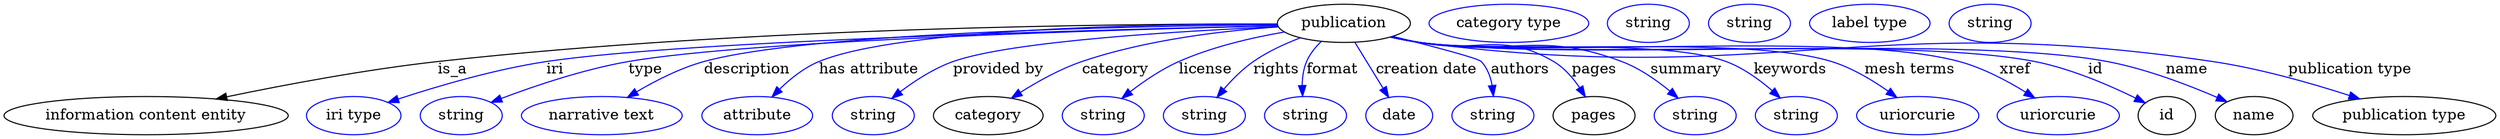 digraph {
	graph [bb="0,0,2336,123"];
	node [label="\N"];
	publication	[height=0.5,
		label=publication,
		pos="1256.2,105",
		width=1.7332];
	"information content entity"	[height=0.5,
		pos="133.24,18",
		width=3.7011];
	publication -> "information content entity"	[label=is_a,
		lp="426.24,61.5",
		pos="e,199.95,33.59 1193.8,104.31 1053.6,104.36 703.25,100.96 412.24,69 343.25,61.424 265.6,47.02 209.77,35.611"];
	iri	[color=blue,
		height=0.5,
		label="iri type",
		pos="328.24,18",
		width=1.2277];
	publication -> iri	[color=blue,
		label=iri,
		lp="517.24,61.5",
		pos="e,360.43,30.404 1194.2,102.75 1039.7,99.369 640.65,88.931 509.24,69 460.63,61.627 406.47,45.587 370.17,33.651",
		style=solid];
	type	[color=blue,
		height=0.5,
		label=string,
		pos="429.24,18",
		width=1.0652];
	publication -> type	[color=blue,
		label=type,
		lp="601.24,61.5",
		pos="e,457.12,30.487 1194.2,102.7 1051.1,99.388 701.13,89.41 585.24,69 543.66,61.678 497.85,46.037 466.7,34.186",
		style=solid];
	description	[color=blue,
		height=0.5,
		label="narrative text",
		pos="561.24,18",
		width=2.0943];
	publication -> description	[color=blue,
		label=description,
		lp="696.74,61.5",
		pos="e,585.03,35.206 1193.9,103.7 1061.4,102.51 755.95,96.743 656.24,69 634.22,62.874 611.5,51.144 593.8,40.585",
		style=solid];
	"has attribute"	[color=blue,
		height=0.5,
		label=attribute,
		pos="706.24,18",
		width=1.4443];
	publication -> "has attribute"	[color=blue,
		label="has attribute",
		lp="810.24,61.5",
		pos="e,719.82,35.631 1193.5,104.48 1078.6,104.55 839.25,100.73 763.24,69 749.49,63.262 736.76,52.827 726.83,42.969",
		style=solid];
	"provided by"	[color=blue,
		height=0.5,
		label=string,
		pos="814.24,18",
		width=1.0652];
	publication -> "provided by"	[color=blue,
		label="provided by",
		lp="931.74,61.5",
		pos="e,831.66,34.284 1194.6,101.76 1105.1,97.89 943.89,88.428 889.24,69 871.29,62.619 853.45,51.001 839.68,40.569",
		style=solid];
	category	[height=0.5,
		pos="922.24,18",
		width=1.4263];
	publication -> category	[color=blue,
		label=category,
		lp="1041.7,61.5",
		pos="e,943.92,34.406 1194.9,101.64 1144.2,98.189 1071,89.733 1010.2,69 989.89,62.054 968.9,50.327 952.52,39.976",
		style=solid];
	license	[color=blue,
		height=0.5,
		label=string,
		pos="1030.2,18",
		width=1.0652];
	publication -> license	[color=blue,
		label=license,
		lp="1126.2,61.5",
		pos="e,1047.7,34.279 1200.4,96.814 1170.1,91.596 1132.6,82.937 1101.2,69 1085,61.774 1068.6,50.571 1055.7,40.599",
		style=solid];
	rights	[color=blue,
		height=0.5,
		label=string,
		pos="1125.2,18",
		width=1.0652];
	publication -> rights	[color=blue,
		label=rights,
		lp="1192.7,61.5",
		pos="e,1137,35.143 1215.5,91.348 1200.8,85.757 1184.6,78.31 1171.2,69 1161,61.873 1151.4,52.112 1143.6,43.105",
		style=solid];
	format	[color=blue,
		height=0.5,
		label=string,
		pos="1220.2,18",
		width=1.0652];
	publication -> format	[color=blue,
		label=format,
		lp="1245.7,61.5",
		pos="e,1217.5,36.332 1235,87.911 1229.5,82.554 1224.3,76.115 1221.2,69 1218.3,62.051 1217.2,54.05 1217.1,46.515",
		style=solid];
	"creation date"	[color=blue,
		height=0.5,
		label=date,
		pos="1308.2,18",
		width=0.86659];
	publication -> "creation date"	[color=blue,
		label="creation date",
		lp="1333.7,61.5",
		pos="e,1298.3,35.182 1266.5,87.207 1274.1,74.824 1284.5,57.778 1293.1,43.824",
		style=solid];
	authors	[color=blue,
		height=0.5,
		label=string,
		pos="1396.2,18",
		width=1.0652];
	publication -> authors	[color=blue,
		label=authors,
		lp="1421.7,61.5",
		pos="e,1396.7,36.368 1302,92.766 1337.9,83.778 1382.2,72.171 1385.2,69 1391,62.937 1394,54.564 1395.5,46.403",
		style=solid];
	pages	[height=0.5,
		pos="1491.2,18",
		width=1.0652];
	publication -> pages	[color=blue,
		label=pages,
		lp="1491.7,61.5",
		pos="e,1483,35.73 1301.6,92.485 1310.1,90.514 1318.9,88.591 1327.2,87 1382.8,76.402 1404.5,97.666 1453.2,69 1463.2,63.138 1471.4,53.547 \
1477.7,44.325",
		style=solid];
	summary	[color=blue,
		height=0.5,
		label=string,
		pos="1586.2,18",
		width=1.0652];
	publication -> summary	[color=blue,
		label=summary,
		lp="1577.7,61.5",
		pos="e,1570.2,34.538 1300.7,92.335 1309.5,90.33 1318.6,88.434 1327.2,87 1410.9,73.09 1437.9,98.941 1517.2,69 1533.8,62.746 1550,51.4 \
1562.5,41.096",
		style=solid];
	keywords	[color=blue,
		height=0.5,
		label=string,
		pos="1681.2,18",
		width=1.0652];
	publication -> keywords	[color=blue,
		label=keywords,
		lp="1675.7,61.5",
		pos="e,1666.1,34.716 1300.3,92.2 1309.2,90.181 1318.5,88.315 1327.2,87 1390.7,77.499 1555.1,91.312 1615.2,69 1631.2,63.067 1646.6,51.896 \
1658.4,41.616",
		style=solid];
	"mesh terms"	[color=blue,
		height=0.5,
		label=uriorcurie,
		pos="1795.2,18",
		width=1.5887];
	publication -> "mesh terms"	[color=blue,
		label="mesh terms",
		lp="1787.7,61.5",
		pos="e,1775.7,35.058 1300.3,92.089 1309.2,90.08 1318.5,88.245 1327.2,87 1412.5,74.923 1632,94.422 1714.2,69 1733.4,63.085 1752.6,51.562 \
1767.4,41.068",
		style=solid];
	xref	[color=blue,
		height=0.5,
		label=uriorcurie,
		pos="1927.2,18",
		width=1.5887];
	publication -> xref	[color=blue,
		label=xref,
		lp="1886.7,61.5",
		pos="e,1905.2,34.645 1299.9,92.099 1308.9,90.061 1318.3,88.213 1327.2,87 1438.9,71.799 1725.4,98.461 1834.2,69 1856.4,63.003 1879.1,50.916 \
1896.6,40.128",
		style=solid];
	id	[height=0.5,
		pos="2029.2,18",
		width=0.75];
	publication -> id	[color=blue,
		label=id,
		lp="1962.2,61.5",
		pos="e,2008.9,29.985 1299.9,92.068 1308.9,90.033 1318.3,88.194 1327.2,87 1454.6,69.95 1779.2,93.894 1905.2,69 1939,62.331 1975.3,46.607 \
1999.8,34.559",
		style=solid];
	name	[height=0.5,
		pos="2110.2,18",
		width=1.011];
	publication -> name	[color=blue,
		label=name,
		lp="2047.2,61.5",
		pos="e,2084.7,31.203 1299.9,92.045 1308.9,90.012 1318.3,88.179 1327.2,87 1469.6,68.179 1832.1,95.576 1973.2,69 2009.1,62.24 2048.1,47.217 \
2075.2,35.393",
		style=solid];
	"publication type"	[height=0.5,
		pos="2250.2,18",
		width=2.3831];
	publication -> "publication type"	[color=blue,
		label="publication type",
		lp="2199.2,61.5",
		pos="e,2208.6,33.821 1299.9,92.02 1308.9,89.989 1318.3,88.163 1327.2,87 1655.2,44.253 1744.1,117.87 2071.2,69 2115.1,62.442 2163.5,48.494 \
2198.9,36.992",
		style=solid];
	"named thing_category"	[color=blue,
		height=0.5,
		label="category type",
		pos="1411.2,105",
		width=2.0762];
	publication_pages	[color=blue,
		height=0.5,
		label=string,
		pos="1542.2,105",
		width=1.0652];
	publication_id	[color=blue,
		height=0.5,
		label=string,
		pos="1637.2,105",
		width=1.0652];
	publication_name	[color=blue,
		height=0.5,
		label="label type",
		pos="1750.2,105",
		width=1.5707];
	"publication_publication type"	[color=blue,
		height=0.5,
		label=string,
		pos="1863.2,105",
		width=1.0652];
}
